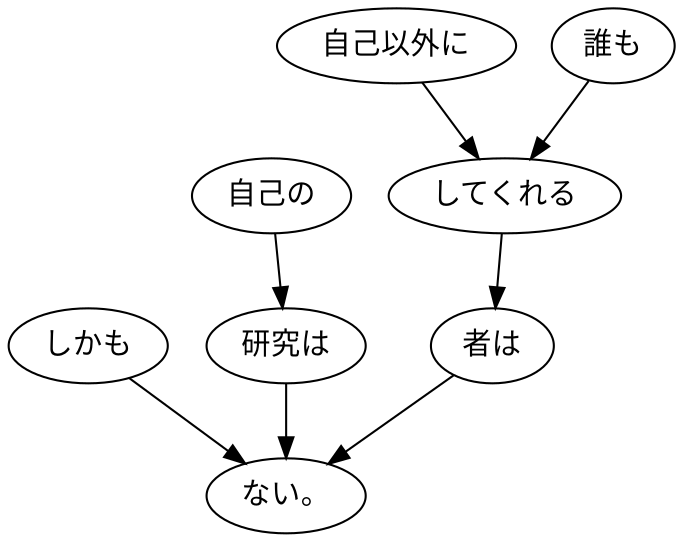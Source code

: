 digraph graph5698 {
	node0 [label="しかも"];
	node1 [label="自己の"];
	node2 [label="研究は"];
	node3 [label="自己以外に"];
	node4 [label="誰も"];
	node5 [label="してくれる"];
	node6 [label="者は"];
	node7 [label="ない。"];
	node0 -> node7;
	node1 -> node2;
	node2 -> node7;
	node3 -> node5;
	node4 -> node5;
	node5 -> node6;
	node6 -> node7;
}
